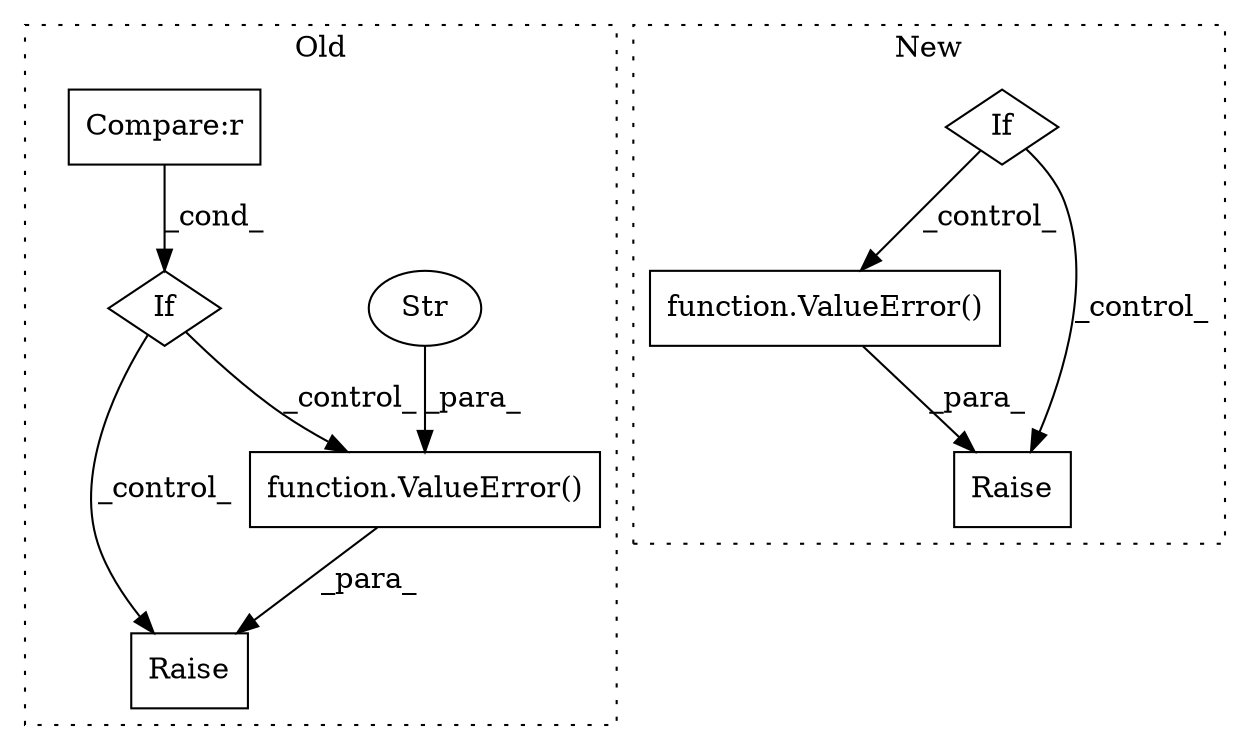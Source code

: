 digraph G {
subgraph cluster0 {
1 [label="Raise" a="91" s="1950" l="6" shape="box"];
4 [label="function.ValueError()" a="75" s="1956,2014" l="11,1" shape="box"];
5 [label="Str" a="66" s="1967" l="47" shape="ellipse"];
7 [label="If" a="96" s="1883,1936" l="3,14" shape="diamond"];
8 [label="Compare:r" a="40" s="1886" l="50" shape="box"];
label = "Old";
style="dotted";
}
subgraph cluster1 {
2 [label="function.ValueError()" a="75" s="1985,2025" l="11,1" shape="box"];
3 [label="Raise" a="91" s="1979" l="6" shape="box"];
6 [label="If" a="96" s="1949,1965" l="3,14" shape="diamond"];
label = "New";
style="dotted";
}
2 -> 3 [label="_para_"];
4 -> 1 [label="_para_"];
5 -> 4 [label="_para_"];
6 -> 3 [label="_control_"];
6 -> 2 [label="_control_"];
7 -> 1 [label="_control_"];
7 -> 4 [label="_control_"];
8 -> 7 [label="_cond_"];
}